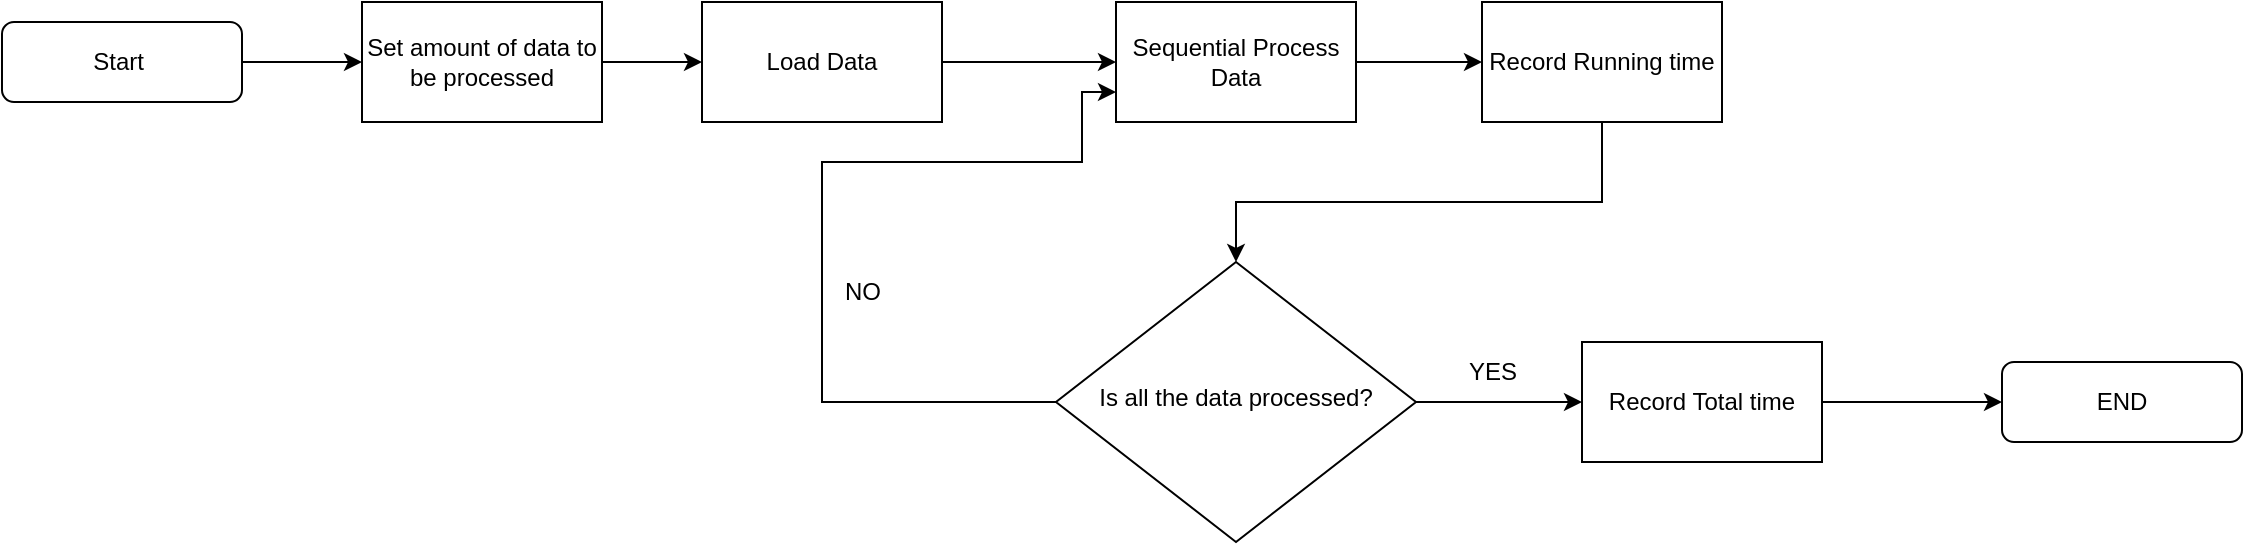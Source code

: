 <mxfile version="20.0.4" type="device"><diagram id="C5RBs43oDa-KdzZeNtuy" name="Page-1"><mxGraphModel dx="1483" dy="770" grid="1" gridSize="10" guides="1" tooltips="1" connect="1" arrows="1" fold="1" page="1" pageScale="1" pageWidth="827" pageHeight="1169" math="0" shadow="0"><root><mxCell id="WIyWlLk6GJQsqaUBKTNV-0"/><mxCell id="WIyWlLk6GJQsqaUBKTNV-1" parent="WIyWlLk6GJQsqaUBKTNV-0"/><mxCell id="L6wJI85ZWHooCv_9A4-y-3" style="edgeStyle=orthogonalEdgeStyle;rounded=0;orthogonalLoop=1;jettySize=auto;html=1;entryX=0;entryY=0.5;entryDx=0;entryDy=0;" edge="1" parent="WIyWlLk6GJQsqaUBKTNV-1" source="WIyWlLk6GJQsqaUBKTNV-3" target="L6wJI85ZWHooCv_9A4-y-0"><mxGeometry relative="1" as="geometry"/></mxCell><mxCell id="WIyWlLk6GJQsqaUBKTNV-3" value="Start&amp;nbsp;" style="rounded=1;whiteSpace=wrap;html=1;fontSize=12;glass=0;strokeWidth=1;shadow=0;" parent="WIyWlLk6GJQsqaUBKTNV-1" vertex="1"><mxGeometry x="150" y="80" width="120" height="40" as="geometry"/></mxCell><mxCell id="L6wJI85ZWHooCv_9A4-y-12" style="edgeStyle=orthogonalEdgeStyle;rounded=0;orthogonalLoop=1;jettySize=auto;html=1;entryX=0;entryY=0.75;entryDx=0;entryDy=0;" edge="1" parent="WIyWlLk6GJQsqaUBKTNV-1" source="WIyWlLk6GJQsqaUBKTNV-10" target="L6wJI85ZWHooCv_9A4-y-2"><mxGeometry relative="1" as="geometry"><mxPoint x="560" y="150" as="targetPoint"/><Array as="points"><mxPoint x="560" y="270"/><mxPoint x="560" y="150"/><mxPoint x="690" y="150"/><mxPoint x="690" y="115"/></Array></mxGeometry></mxCell><mxCell id="L6wJI85ZWHooCv_9A4-y-15" value="" style="edgeStyle=orthogonalEdgeStyle;rounded=0;orthogonalLoop=1;jettySize=auto;html=1;" edge="1" parent="WIyWlLk6GJQsqaUBKTNV-1" source="WIyWlLk6GJQsqaUBKTNV-10" target="L6wJI85ZWHooCv_9A4-y-9"><mxGeometry relative="1" as="geometry"/></mxCell><mxCell id="WIyWlLk6GJQsqaUBKTNV-10" value="Is all the data processed?" style="rhombus;whiteSpace=wrap;html=1;shadow=0;fontFamily=Helvetica;fontSize=12;align=center;strokeWidth=1;spacing=6;spacingTop=-4;" parent="WIyWlLk6GJQsqaUBKTNV-1" vertex="1"><mxGeometry x="677" y="200" width="180" height="140" as="geometry"/></mxCell><mxCell id="L6wJI85ZWHooCv_9A4-y-4" style="edgeStyle=orthogonalEdgeStyle;rounded=0;orthogonalLoop=1;jettySize=auto;html=1;entryX=0;entryY=0.5;entryDx=0;entryDy=0;" edge="1" parent="WIyWlLk6GJQsqaUBKTNV-1" source="L6wJI85ZWHooCv_9A4-y-0" target="L6wJI85ZWHooCv_9A4-y-1"><mxGeometry relative="1" as="geometry"/></mxCell><mxCell id="L6wJI85ZWHooCv_9A4-y-0" value="Set amount of data to be processed" style="rounded=0;whiteSpace=wrap;html=1;" vertex="1" parent="WIyWlLk6GJQsqaUBKTNV-1"><mxGeometry x="330" y="70" width="120" height="60" as="geometry"/></mxCell><mxCell id="L6wJI85ZWHooCv_9A4-y-5" value="" style="edgeStyle=orthogonalEdgeStyle;rounded=0;orthogonalLoop=1;jettySize=auto;html=1;" edge="1" parent="WIyWlLk6GJQsqaUBKTNV-1" source="L6wJI85ZWHooCv_9A4-y-1" target="L6wJI85ZWHooCv_9A4-y-2"><mxGeometry relative="1" as="geometry"/></mxCell><mxCell id="L6wJI85ZWHooCv_9A4-y-1" value="Load Data" style="rounded=0;whiteSpace=wrap;html=1;" vertex="1" parent="WIyWlLk6GJQsqaUBKTNV-1"><mxGeometry x="500" y="70" width="120" height="60" as="geometry"/></mxCell><mxCell id="L6wJI85ZWHooCv_9A4-y-7" value="" style="edgeStyle=orthogonalEdgeStyle;rounded=0;orthogonalLoop=1;jettySize=auto;html=1;" edge="1" parent="WIyWlLk6GJQsqaUBKTNV-1" source="L6wJI85ZWHooCv_9A4-y-2" target="L6wJI85ZWHooCv_9A4-y-6"><mxGeometry relative="1" as="geometry"/></mxCell><mxCell id="L6wJI85ZWHooCv_9A4-y-2" value="Sequential Process Data" style="rounded=0;whiteSpace=wrap;html=1;" vertex="1" parent="WIyWlLk6GJQsqaUBKTNV-1"><mxGeometry x="707" y="70" width="120" height="60" as="geometry"/></mxCell><mxCell id="L6wJI85ZWHooCv_9A4-y-14" style="edgeStyle=orthogonalEdgeStyle;rounded=0;orthogonalLoop=1;jettySize=auto;html=1;" edge="1" parent="WIyWlLk6GJQsqaUBKTNV-1" source="L6wJI85ZWHooCv_9A4-y-6" target="WIyWlLk6GJQsqaUBKTNV-10"><mxGeometry relative="1" as="geometry"><Array as="points"><mxPoint x="950" y="170"/><mxPoint x="767" y="170"/></Array></mxGeometry></mxCell><mxCell id="L6wJI85ZWHooCv_9A4-y-6" value="Record Running time" style="rounded=0;whiteSpace=wrap;html=1;" vertex="1" parent="WIyWlLk6GJQsqaUBKTNV-1"><mxGeometry x="890" y="70" width="120" height="60" as="geometry"/></mxCell><mxCell id="L6wJI85ZWHooCv_9A4-y-8" value="END" style="rounded=1;whiteSpace=wrap;html=1;fontSize=12;glass=0;strokeWidth=1;shadow=0;" vertex="1" parent="WIyWlLk6GJQsqaUBKTNV-1"><mxGeometry x="1150" y="250" width="120" height="40" as="geometry"/></mxCell><mxCell id="L6wJI85ZWHooCv_9A4-y-16" value="" style="edgeStyle=orthogonalEdgeStyle;rounded=0;orthogonalLoop=1;jettySize=auto;html=1;" edge="1" parent="WIyWlLk6GJQsqaUBKTNV-1" source="L6wJI85ZWHooCv_9A4-y-9" target="L6wJI85ZWHooCv_9A4-y-8"><mxGeometry relative="1" as="geometry"/></mxCell><mxCell id="L6wJI85ZWHooCv_9A4-y-9" value="Record Total time" style="rounded=0;whiteSpace=wrap;html=1;" vertex="1" parent="WIyWlLk6GJQsqaUBKTNV-1"><mxGeometry x="940" y="240" width="120" height="60" as="geometry"/></mxCell><mxCell id="L6wJI85ZWHooCv_9A4-y-13" value="NO" style="text;html=1;align=center;verticalAlign=middle;resizable=0;points=[];autosize=1;strokeColor=none;fillColor=none;" vertex="1" parent="WIyWlLk6GJQsqaUBKTNV-1"><mxGeometry x="560" y="200" width="40" height="30" as="geometry"/></mxCell><mxCell id="L6wJI85ZWHooCv_9A4-y-17" value="YES" style="text;html=1;align=center;verticalAlign=middle;resizable=0;points=[];autosize=1;strokeColor=none;fillColor=none;" vertex="1" parent="WIyWlLk6GJQsqaUBKTNV-1"><mxGeometry x="870" y="240" width="50" height="30" as="geometry"/></mxCell></root></mxGraphModel></diagram></mxfile>